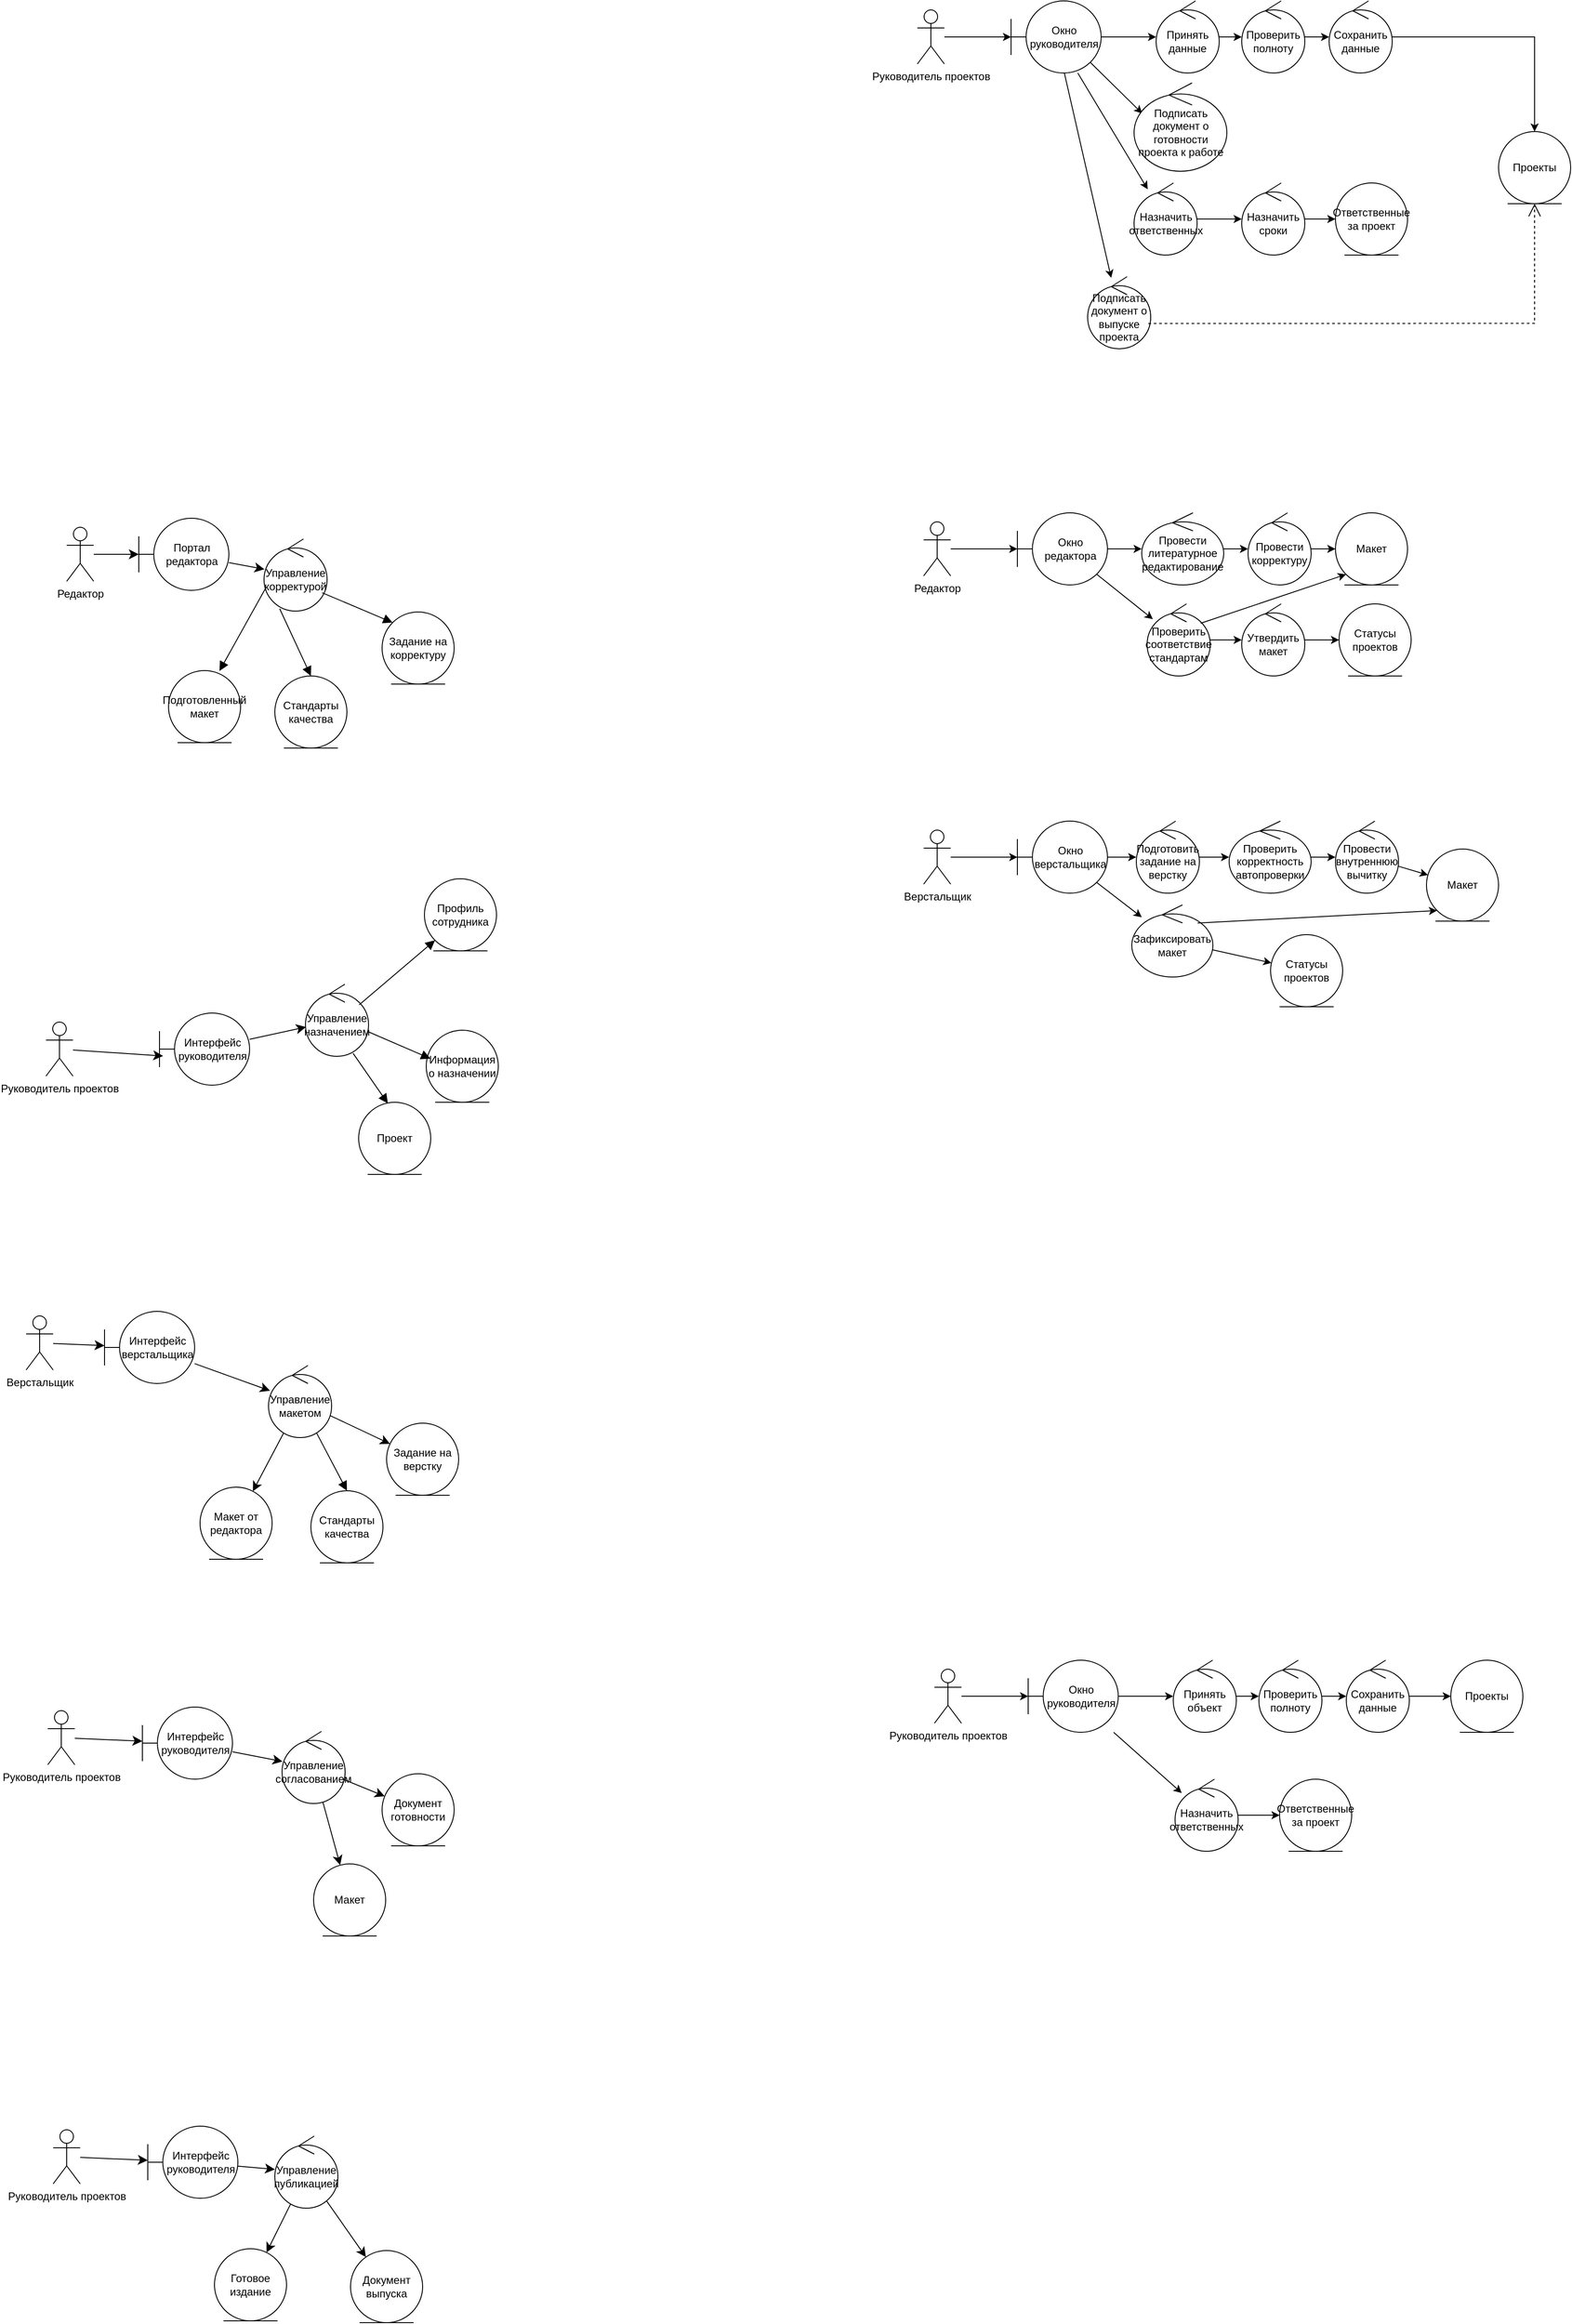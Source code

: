 <mxfile version="28.2.8">
  <diagram name="Страница — 1" id="Dmy3EzZyg0OEUsTDQze_">
    <mxGraphModel dx="1497" dy="1105" grid="0" gridSize="10" guides="1" tooltips="1" connect="1" arrows="1" fold="1" page="0" pageScale="1" pageWidth="827" pageHeight="1169" math="0" shadow="0">
      <root>
        <mxCell id="0" />
        <mxCell id="1" parent="0" />
        <mxCell id="BKL7hSzqMID5r5h3rCaM-19" value="" style="edgeStyle=none;curved=1;rounded=0;orthogonalLoop=1;jettySize=auto;html=1;fontSize=12;startSize=8;endSize=8;" parent="1" source="BKL7hSzqMID5r5h3rCaM-2" target="BKL7hSzqMID5r5h3rCaM-17" edge="1">
          <mxGeometry relative="1" as="geometry" />
        </mxCell>
        <mxCell id="BKL7hSzqMID5r5h3rCaM-2" value="Портал редактора" style="shape=umlBoundary;whiteSpace=wrap;html=1;" parent="1" vertex="1">
          <mxGeometry x="-118" y="265" width="100" height="80" as="geometry" />
        </mxCell>
        <mxCell id="BKL7hSzqMID5r5h3rCaM-32" value="" style="edgeStyle=none;curved=1;rounded=0;orthogonalLoop=1;jettySize=auto;html=1;fontSize=12;startSize=8;endSize=8;" parent="1" source="BKL7hSzqMID5r5h3rCaM-3" target="BKL7hSzqMID5r5h3rCaM-31" edge="1">
          <mxGeometry relative="1" as="geometry" />
        </mxCell>
        <mxCell id="BKL7hSzqMID5r5h3rCaM-3" value="Интерфейс руководителя" style="shape=umlBoundary;whiteSpace=wrap;html=1;" parent="1" vertex="1">
          <mxGeometry x="-95" y="814" width="100" height="80" as="geometry" />
        </mxCell>
        <mxCell id="BKL7hSzqMID5r5h3rCaM-12" value="" style="edgeStyle=none;curved=1;rounded=0;orthogonalLoop=1;jettySize=auto;html=1;fontSize=12;startSize=8;endSize=8;" parent="1" source="BKL7hSzqMID5r5h3rCaM-8" target="BKL7hSzqMID5r5h3rCaM-2" edge="1">
          <mxGeometry relative="1" as="geometry" />
        </mxCell>
        <mxCell id="BKL7hSzqMID5r5h3rCaM-8" value="Редактор" style="shape=umlActor;verticalLabelPosition=bottom;verticalAlign=top;html=1;" parent="1" vertex="1">
          <mxGeometry x="-198" y="275" width="30" height="60" as="geometry" />
        </mxCell>
        <mxCell id="BKL7hSzqMID5r5h3rCaM-16" value="" style="edgeStyle=none;curved=1;rounded=0;orthogonalLoop=1;jettySize=auto;html=1;fontSize=12;startSize=8;endSize=8;" parent="1" source="BKL7hSzqMID5r5h3rCaM-9" target="BKL7hSzqMID5r5h3rCaM-15" edge="1">
          <mxGeometry relative="1" as="geometry" />
        </mxCell>
        <mxCell id="BKL7hSzqMID5r5h3rCaM-9" value="Верстальщик" style="shape=umlActor;verticalLabelPosition=bottom;verticalAlign=top;html=1;" parent="1" vertex="1">
          <mxGeometry x="-243" y="1150" width="30" height="60" as="geometry" />
        </mxCell>
        <mxCell id="BKL7hSzqMID5r5h3rCaM-14" value="" style="edgeStyle=none;curved=1;rounded=0;orthogonalLoop=1;jettySize=auto;html=1;fontSize=12;startSize=8;endSize=8;entryX=0.04;entryY=0.595;entryDx=0;entryDy=0;entryPerimeter=0;" parent="1" source="BKL7hSzqMID5r5h3rCaM-13" target="BKL7hSzqMID5r5h3rCaM-3" edge="1">
          <mxGeometry relative="1" as="geometry">
            <mxPoint x="-208.491" y="788" as="targetPoint" />
          </mxGeometry>
        </mxCell>
        <mxCell id="BKL7hSzqMID5r5h3rCaM-13" value="Руководитель проектов" style="shape=umlActor;verticalLabelPosition=bottom;verticalAlign=top;html=1;" parent="1" vertex="1">
          <mxGeometry x="-221" y="824" width="30" height="60" as="geometry" />
        </mxCell>
        <mxCell id="BKL7hSzqMID5r5h3rCaM-40" value="" style="edgeStyle=none;curved=1;rounded=0;orthogonalLoop=1;jettySize=auto;html=1;fontSize=12;startSize=8;endSize=8;" parent="1" source="BKL7hSzqMID5r5h3rCaM-15" target="BKL7hSzqMID5r5h3rCaM-18" edge="1">
          <mxGeometry relative="1" as="geometry" />
        </mxCell>
        <mxCell id="BKL7hSzqMID5r5h3rCaM-15" value="Интерфейс верстальщика" style="shape=umlBoundary;whiteSpace=wrap;html=1;" parent="1" vertex="1">
          <mxGeometry x="-156" y="1145" width="100" height="80" as="geometry" />
        </mxCell>
        <mxCell id="BKL7hSzqMID5r5h3rCaM-17" value="Управление корректурой" style="ellipse;shape=umlControl;whiteSpace=wrap;html=1;" parent="1" vertex="1">
          <mxGeometry x="21" y="288" width="70" height="80" as="geometry" />
        </mxCell>
        <mxCell id="BKL7hSzqMID5r5h3rCaM-46" value="" style="edgeStyle=none;curved=1;rounded=0;orthogonalLoop=1;jettySize=auto;html=1;fontSize=12;startSize=8;endSize=8;" parent="1" source="BKL7hSzqMID5r5h3rCaM-18" target="BKL7hSzqMID5r5h3rCaM-42" edge="1">
          <mxGeometry relative="1" as="geometry" />
        </mxCell>
        <mxCell id="BKL7hSzqMID5r5h3rCaM-47" value="" style="edgeStyle=none;curved=1;rounded=0;orthogonalLoop=1;jettySize=auto;html=1;fontSize=12;startSize=8;endSize=8;" parent="1" source="BKL7hSzqMID5r5h3rCaM-18" target="BKL7hSzqMID5r5h3rCaM-43" edge="1">
          <mxGeometry relative="1" as="geometry" />
        </mxCell>
        <mxCell id="BKL7hSzqMID5r5h3rCaM-18" value="Управление макетом" style="ellipse;shape=umlControl;whiteSpace=wrap;html=1;" parent="1" vertex="1">
          <mxGeometry x="26" y="1205" width="70" height="80" as="geometry" />
        </mxCell>
        <mxCell id="BKL7hSzqMID5r5h3rCaM-20" value="Стандарты качества" style="ellipse;shape=umlEntity;whiteSpace=wrap;html=1;" parent="1" vertex="1">
          <mxGeometry x="33" y="440" width="80" height="80" as="geometry" />
        </mxCell>
        <mxCell id="BKL7hSzqMID5r5h3rCaM-21" value="Подготовленный макет" style="ellipse;shape=umlEntity;whiteSpace=wrap;html=1;" parent="1" vertex="1">
          <mxGeometry x="-85" y="434" width="80" height="80" as="geometry" />
        </mxCell>
        <mxCell id="BKL7hSzqMID5r5h3rCaM-22" value="Задание на корректуру" style="ellipse;shape=umlEntity;whiteSpace=wrap;html=1;" parent="1" vertex="1">
          <mxGeometry x="152" y="369" width="80" height="80" as="geometry" />
        </mxCell>
        <mxCell id="BKL7hSzqMID5r5h3rCaM-23" value="" style="endArrow=block;endFill=1;html=1;align=left;verticalAlign=top;rounded=0;fontSize=12;startSize=8;endSize=8;exitX=0.922;exitY=0.746;exitDx=0;exitDy=0;exitPerimeter=0;entryX=0;entryY=0;entryDx=0;entryDy=0;" parent="1" source="BKL7hSzqMID5r5h3rCaM-17" target="BKL7hSzqMID5r5h3rCaM-22" edge="1">
          <mxGeometry x="-1" relative="1" as="geometry">
            <mxPoint x="101" y="552" as="sourcePoint" />
            <mxPoint x="261" y="552" as="targetPoint" />
          </mxGeometry>
        </mxCell>
        <mxCell id="BKL7hSzqMID5r5h3rCaM-25" value="" style="endArrow=block;endFill=1;html=1;align=left;verticalAlign=top;rounded=0;fontSize=12;startSize=8;endSize=8;exitX=0.248;exitY=0.967;exitDx=0;exitDy=0;exitPerimeter=0;entryX=0.5;entryY=0;entryDx=0;entryDy=0;" parent="1" source="BKL7hSzqMID5r5h3rCaM-17" target="BKL7hSzqMID5r5h3rCaM-20" edge="1">
          <mxGeometry x="-1" relative="1" as="geometry">
            <mxPoint x="82" y="416" as="sourcePoint" />
            <mxPoint x="128" y="471" as="targetPoint" />
            <mxPoint as="offset" />
          </mxGeometry>
        </mxCell>
        <mxCell id="BKL7hSzqMID5r5h3rCaM-27" value="" style="endArrow=block;endFill=1;html=1;align=left;verticalAlign=top;rounded=0;fontSize=12;startSize=8;endSize=8;exitX=0.032;exitY=0.672;exitDx=0;exitDy=0;exitPerimeter=0;entryX=0.707;entryY=0.006;entryDx=0;entryDy=0;entryPerimeter=0;" parent="1" source="BKL7hSzqMID5r5h3rCaM-17" target="BKL7hSzqMID5r5h3rCaM-21" edge="1">
          <mxGeometry x="-1" relative="1" as="geometry">
            <mxPoint x="-46" y="403" as="sourcePoint" />
            <mxPoint y="458" as="targetPoint" />
          </mxGeometry>
        </mxCell>
        <mxCell id="BKL7hSzqMID5r5h3rCaM-31" value="Управление назначением" style="ellipse;shape=umlControl;whiteSpace=wrap;html=1;" parent="1" vertex="1">
          <mxGeometry x="67" y="782" width="70" height="80" as="geometry" />
        </mxCell>
        <mxCell id="BKL7hSzqMID5r5h3rCaM-33" value="Информация о назначении" style="ellipse;shape=umlEntity;whiteSpace=wrap;html=1;" parent="1" vertex="1">
          <mxGeometry x="201" y="833" width="80" height="80" as="geometry" />
        </mxCell>
        <mxCell id="BKL7hSzqMID5r5h3rCaM-34" value="Проект" style="ellipse;shape=umlEntity;whiteSpace=wrap;html=1;" parent="1" vertex="1">
          <mxGeometry x="126" y="913" width="80" height="80" as="geometry" />
        </mxCell>
        <mxCell id="BKL7hSzqMID5r5h3rCaM-35" value="" style="endArrow=block;endFill=1;html=1;align=left;verticalAlign=top;rounded=0;fontSize=12;startSize=8;endSize=8;exitX=1.008;exitY=0.664;exitDx=0;exitDy=0;exitPerimeter=0;entryX=0.059;entryY=0.395;entryDx=0;entryDy=0;entryPerimeter=0;" parent="1" source="BKL7hSzqMID5r5h3rCaM-31" target="BKL7hSzqMID5r5h3rCaM-33" edge="1">
          <mxGeometry x="-1" relative="1" as="geometry">
            <mxPoint x="146" y="819.5" as="sourcePoint" />
            <mxPoint x="192" y="874.5" as="targetPoint" />
          </mxGeometry>
        </mxCell>
        <mxCell id="BKL7hSzqMID5r5h3rCaM-36" value="" style="endArrow=block;endFill=1;html=1;align=left;verticalAlign=top;rounded=0;fontSize=12;startSize=8;endSize=8;exitX=0.755;exitY=0.959;exitDx=0;exitDy=0;exitPerimeter=0;entryX=0.405;entryY=0.016;entryDx=0;entryDy=0;entryPerimeter=0;" parent="1" source="BKL7hSzqMID5r5h3rCaM-31" target="BKL7hSzqMID5r5h3rCaM-34" edge="1">
          <mxGeometry x="-1" relative="1" as="geometry">
            <mxPoint x="117" y="844" as="sourcePoint" />
            <mxPoint x="163" y="899" as="targetPoint" />
          </mxGeometry>
        </mxCell>
        <mxCell id="BKL7hSzqMID5r5h3rCaM-37" value="Профиль сотрудника" style="ellipse;shape=umlEntity;whiteSpace=wrap;html=1;" parent="1" vertex="1">
          <mxGeometry x="199" y="665" width="80" height="80" as="geometry" />
        </mxCell>
        <mxCell id="BKL7hSzqMID5r5h3rCaM-38" value="" style="endArrow=block;endFill=1;html=1;align=left;verticalAlign=top;rounded=0;fontSize=12;startSize=8;endSize=8;exitX=0.851;exitY=0.286;exitDx=0;exitDy=0;exitPerimeter=0;entryX=0;entryY=1;entryDx=0;entryDy=0;" parent="1" source="BKL7hSzqMID5r5h3rCaM-31" target="BKL7hSzqMID5r5h3rCaM-37" edge="1">
          <mxGeometry x="-1" relative="1" as="geometry">
            <mxPoint x="158" y="842" as="sourcePoint" />
            <mxPoint x="204" y="897" as="targetPoint" />
          </mxGeometry>
        </mxCell>
        <mxCell id="BKL7hSzqMID5r5h3rCaM-41" value="Стандарты качества" style="ellipse;shape=umlEntity;whiteSpace=wrap;html=1;" parent="1" vertex="1">
          <mxGeometry x="73" y="1344" width="80" height="80" as="geometry" />
        </mxCell>
        <mxCell id="BKL7hSzqMID5r5h3rCaM-42" value="Макет от редактора" style="ellipse;shape=umlEntity;whiteSpace=wrap;html=1;" parent="1" vertex="1">
          <mxGeometry x="-50" y="1340" width="80" height="80" as="geometry" />
        </mxCell>
        <mxCell id="BKL7hSzqMID5r5h3rCaM-43" value="Задание на верстку" style="ellipse;shape=umlEntity;whiteSpace=wrap;html=1;" parent="1" vertex="1">
          <mxGeometry x="157" y="1269" width="80" height="80" as="geometry" />
        </mxCell>
        <mxCell id="BKL7hSzqMID5r5h3rCaM-44" value="" style="endArrow=block;endFill=1;html=1;align=left;verticalAlign=top;rounded=0;fontSize=12;startSize=8;endSize=8;entryX=0.5;entryY=0;entryDx=0;entryDy=0;" parent="1" source="BKL7hSzqMID5r5h3rCaM-18" target="BKL7hSzqMID5r5h3rCaM-41" edge="1">
          <mxGeometry x="-1" relative="1" as="geometry">
            <mxPoint x="74" y="1285" as="sourcePoint" />
            <mxPoint x="164" y="1391" as="targetPoint" />
            <mxPoint as="offset" />
          </mxGeometry>
        </mxCell>
        <mxCell id="BKL7hSzqMID5r5h3rCaM-52" value="" style="edgeStyle=none;curved=1;rounded=0;orthogonalLoop=1;jettySize=auto;html=1;fontSize=12;startSize=8;endSize=8;" parent="1" source="BKL7hSzqMID5r5h3rCaM-48" target="BKL7hSzqMID5r5h3rCaM-51" edge="1">
          <mxGeometry relative="1" as="geometry" />
        </mxCell>
        <mxCell id="BKL7hSzqMID5r5h3rCaM-48" value="Руководитель проектов" style="shape=umlActor;verticalLabelPosition=bottom;verticalAlign=top;html=1;" parent="1" vertex="1">
          <mxGeometry x="-219" y="1588" width="30" height="60" as="geometry" />
        </mxCell>
        <mxCell id="BKL7hSzqMID5r5h3rCaM-58" value="" style="edgeStyle=none;curved=1;rounded=0;orthogonalLoop=1;jettySize=auto;html=1;fontSize=12;startSize=8;endSize=8;" parent="1" source="BKL7hSzqMID5r5h3rCaM-51" target="BKL7hSzqMID5r5h3rCaM-56" edge="1">
          <mxGeometry relative="1" as="geometry" />
        </mxCell>
        <mxCell id="BKL7hSzqMID5r5h3rCaM-51" value="Интерфейс руководителя" style="shape=umlBoundary;whiteSpace=wrap;html=1;" parent="1" vertex="1">
          <mxGeometry x="-114" y="1584" width="100" height="80" as="geometry" />
        </mxCell>
        <mxCell id="BKL7hSzqMID5r5h3rCaM-66" value="" style="edgeStyle=none;curved=1;rounded=0;orthogonalLoop=1;jettySize=auto;html=1;fontSize=12;startSize=8;endSize=8;" parent="1" source="BKL7hSzqMID5r5h3rCaM-56" target="BKL7hSzqMID5r5h3rCaM-61" edge="1">
          <mxGeometry relative="1" as="geometry" />
        </mxCell>
        <mxCell id="BKL7hSzqMID5r5h3rCaM-67" value="" style="edgeStyle=none;curved=1;rounded=0;orthogonalLoop=1;jettySize=auto;html=1;fontSize=12;startSize=8;endSize=8;" parent="1" source="BKL7hSzqMID5r5h3rCaM-56" target="BKL7hSzqMID5r5h3rCaM-60" edge="1">
          <mxGeometry relative="1" as="geometry" />
        </mxCell>
        <mxCell id="BKL7hSzqMID5r5h3rCaM-56" value="Управление согласованием" style="ellipse;shape=umlControl;whiteSpace=wrap;html=1;" parent="1" vertex="1">
          <mxGeometry x="41" y="1611" width="70" height="80" as="geometry" />
        </mxCell>
        <mxCell id="BKL7hSzqMID5r5h3rCaM-60" value="Документ готовности" style="ellipse;shape=umlEntity;whiteSpace=wrap;html=1;" parent="1" vertex="1">
          <mxGeometry x="152" y="1658" width="80" height="80" as="geometry" />
        </mxCell>
        <mxCell id="BKL7hSzqMID5r5h3rCaM-61" value="Макет" style="ellipse;shape=umlEntity;whiteSpace=wrap;html=1;" parent="1" vertex="1">
          <mxGeometry x="76" y="1758" width="80" height="80" as="geometry" />
        </mxCell>
        <mxCell id="BKL7hSzqMID5r5h3rCaM-68" value="" style="edgeStyle=none;curved=1;rounded=0;orthogonalLoop=1;jettySize=auto;html=1;fontSize=12;startSize=8;endSize=8;" parent="1" source="BKL7hSzqMID5r5h3rCaM-69" target="BKL7hSzqMID5r5h3rCaM-71" edge="1">
          <mxGeometry relative="1" as="geometry" />
        </mxCell>
        <mxCell id="BKL7hSzqMID5r5h3rCaM-69" value="Руководитель проектов" style="shape=umlActor;verticalLabelPosition=bottom;verticalAlign=top;html=1;" parent="1" vertex="1">
          <mxGeometry x="-213" y="2053" width="30" height="60" as="geometry" />
        </mxCell>
        <mxCell id="BKL7hSzqMID5r5h3rCaM-70" value="" style="edgeStyle=none;curved=1;rounded=0;orthogonalLoop=1;jettySize=auto;html=1;fontSize=12;startSize=8;endSize=8;" parent="1" source="BKL7hSzqMID5r5h3rCaM-71" target="BKL7hSzqMID5r5h3rCaM-74" edge="1">
          <mxGeometry relative="1" as="geometry" />
        </mxCell>
        <mxCell id="BKL7hSzqMID5r5h3rCaM-71" value="Интерфейс руководителя" style="shape=umlBoundary;whiteSpace=wrap;html=1;" parent="1" vertex="1">
          <mxGeometry x="-108" y="2049" width="100" height="80" as="geometry" />
        </mxCell>
        <mxCell id="BKL7hSzqMID5r5h3rCaM-72" value="" style="edgeStyle=none;curved=1;rounded=0;orthogonalLoop=1;jettySize=auto;html=1;fontSize=12;startSize=8;endSize=8;" parent="1" source="BKL7hSzqMID5r5h3rCaM-74" target="BKL7hSzqMID5r5h3rCaM-76" edge="1">
          <mxGeometry relative="1" as="geometry" />
        </mxCell>
        <mxCell id="BKL7hSzqMID5r5h3rCaM-73" value="" style="edgeStyle=none;curved=1;rounded=0;orthogonalLoop=1;jettySize=auto;html=1;fontSize=12;startSize=8;endSize=8;" parent="1" source="BKL7hSzqMID5r5h3rCaM-74" target="BKL7hSzqMID5r5h3rCaM-75" edge="1">
          <mxGeometry relative="1" as="geometry" />
        </mxCell>
        <mxCell id="BKL7hSzqMID5r5h3rCaM-74" value="Управление публикацией" style="ellipse;shape=umlControl;whiteSpace=wrap;html=1;" parent="1" vertex="1">
          <mxGeometry x="33" y="2060" width="70" height="80" as="geometry" />
        </mxCell>
        <mxCell id="BKL7hSzqMID5r5h3rCaM-75" value="Документ выпуска" style="ellipse;shape=umlEntity;whiteSpace=wrap;html=1;" parent="1" vertex="1">
          <mxGeometry x="117" y="2187" width="80" height="80" as="geometry" />
        </mxCell>
        <mxCell id="BKL7hSzqMID5r5h3rCaM-76" value="Готовое издание" style="ellipse;shape=umlEntity;whiteSpace=wrap;html=1;" parent="1" vertex="1">
          <mxGeometry x="-34" y="2185" width="80" height="80" as="geometry" />
        </mxCell>
        <mxCell id="clYEneUToOOTJ59yBloa-11" value="" style="edgeStyle=orthogonalEdgeStyle;rounded=0;orthogonalLoop=1;jettySize=auto;html=1;" parent="1" source="clYEneUToOOTJ59yBloa-1" target="clYEneUToOOTJ59yBloa-8" edge="1">
          <mxGeometry relative="1" as="geometry" />
        </mxCell>
        <mxCell id="clYEneUToOOTJ59yBloa-1" value="Принять объект" style="ellipse;shape=umlControl;whiteSpace=wrap;html=1;" parent="1" vertex="1">
          <mxGeometry x="1030" y="1532" width="70" height="80" as="geometry" />
        </mxCell>
        <mxCell id="clYEneUToOOTJ59yBloa-6" value="" style="edgeStyle=orthogonalEdgeStyle;rounded=0;orthogonalLoop=1;jettySize=auto;html=1;" parent="1" source="clYEneUToOOTJ59yBloa-2" target="clYEneUToOOTJ59yBloa-3" edge="1">
          <mxGeometry relative="1" as="geometry" />
        </mxCell>
        <mxCell id="clYEneUToOOTJ59yBloa-2" value="Руководитель проектов" style="shape=umlActor;verticalLabelPosition=bottom;verticalAlign=top;html=1;" parent="1" vertex="1">
          <mxGeometry x="765" y="1542" width="30" height="60" as="geometry" />
        </mxCell>
        <mxCell id="clYEneUToOOTJ59yBloa-7" value="" style="edgeStyle=orthogonalEdgeStyle;rounded=0;orthogonalLoop=1;jettySize=auto;html=1;" parent="1" source="clYEneUToOOTJ59yBloa-3" target="clYEneUToOOTJ59yBloa-1" edge="1">
          <mxGeometry relative="1" as="geometry" />
        </mxCell>
        <mxCell id="hmrP-TAmWbnBBcYWX02s-4" value="" style="rounded=0;orthogonalLoop=1;jettySize=auto;html=1;" edge="1" parent="1" source="clYEneUToOOTJ59yBloa-3" target="hmrP-TAmWbnBBcYWX02s-1">
          <mxGeometry relative="1" as="geometry" />
        </mxCell>
        <mxCell id="clYEneUToOOTJ59yBloa-3" value="Окно руководителя" style="shape=umlBoundary;whiteSpace=wrap;html=1;" parent="1" vertex="1">
          <mxGeometry x="869" y="1532" width="100" height="80" as="geometry" />
        </mxCell>
        <mxCell id="clYEneUToOOTJ59yBloa-12" value="" style="edgeStyle=orthogonalEdgeStyle;rounded=0;orthogonalLoop=1;jettySize=auto;html=1;" parent="1" source="clYEneUToOOTJ59yBloa-8" target="clYEneUToOOTJ59yBloa-10" edge="1">
          <mxGeometry relative="1" as="geometry" />
        </mxCell>
        <mxCell id="clYEneUToOOTJ59yBloa-8" value="Проверить полноту" style="ellipse;shape=umlControl;whiteSpace=wrap;html=1;" parent="1" vertex="1">
          <mxGeometry x="1125" y="1532" width="70" height="80" as="geometry" />
        </mxCell>
        <mxCell id="clYEneUToOOTJ59yBloa-14" value="" style="edgeStyle=orthogonalEdgeStyle;rounded=0;orthogonalLoop=1;jettySize=auto;html=1;" parent="1" source="clYEneUToOOTJ59yBloa-10" target="clYEneUToOOTJ59yBloa-13" edge="1">
          <mxGeometry relative="1" as="geometry" />
        </mxCell>
        <mxCell id="clYEneUToOOTJ59yBloa-10" value="Сохранить данные" style="ellipse;shape=umlControl;whiteSpace=wrap;html=1;" parent="1" vertex="1">
          <mxGeometry x="1222" y="1532" width="70" height="80" as="geometry" />
        </mxCell>
        <mxCell id="clYEneUToOOTJ59yBloa-13" value="Проекты" style="ellipse;shape=umlEntity;whiteSpace=wrap;html=1;" parent="1" vertex="1">
          <mxGeometry x="1338" y="1532" width="80" height="80" as="geometry" />
        </mxCell>
        <mxCell id="hmrP-TAmWbnBBcYWX02s-5" value="" style="edgeStyle=orthogonalEdgeStyle;rounded=0;orthogonalLoop=1;jettySize=auto;html=1;" edge="1" parent="1" source="hmrP-TAmWbnBBcYWX02s-1" target="hmrP-TAmWbnBBcYWX02s-3">
          <mxGeometry relative="1" as="geometry">
            <mxPoint x="1135.0" y="1704.077" as="targetPoint" />
          </mxGeometry>
        </mxCell>
        <mxCell id="hmrP-TAmWbnBBcYWX02s-1" value="Назначить ответственных" style="ellipse;shape=umlControl;whiteSpace=wrap;html=1;" vertex="1" parent="1">
          <mxGeometry x="1032" y="1664" width="70" height="80" as="geometry" />
        </mxCell>
        <mxCell id="hmrP-TAmWbnBBcYWX02s-3" value="Ответственные за проект" style="ellipse;shape=umlEntity;whiteSpace=wrap;html=1;" vertex="1" parent="1">
          <mxGeometry x="1148" y="1664" width="80" height="80" as="geometry" />
        </mxCell>
        <mxCell id="hmrP-TAmWbnBBcYWX02s-7" value="" style="edgeStyle=orthogonalEdgeStyle;rounded=0;orthogonalLoop=1;jettySize=auto;html=1;" edge="1" parent="1" source="hmrP-TAmWbnBBcYWX02s-8" target="hmrP-TAmWbnBBcYWX02s-15">
          <mxGeometry relative="1" as="geometry" />
        </mxCell>
        <mxCell id="hmrP-TAmWbnBBcYWX02s-8" value="Принять данные" style="ellipse;shape=umlControl;whiteSpace=wrap;html=1;" vertex="1" parent="1">
          <mxGeometry x="1011" y="-309" width="70" height="80" as="geometry" />
        </mxCell>
        <mxCell id="hmrP-TAmWbnBBcYWX02s-9" value="" style="edgeStyle=orthogonalEdgeStyle;rounded=0;orthogonalLoop=1;jettySize=auto;html=1;" edge="1" parent="1" source="hmrP-TAmWbnBBcYWX02s-10" target="hmrP-TAmWbnBBcYWX02s-13">
          <mxGeometry relative="1" as="geometry" />
        </mxCell>
        <mxCell id="hmrP-TAmWbnBBcYWX02s-10" value="Руководитель проектов" style="shape=umlActor;verticalLabelPosition=bottom;verticalAlign=top;html=1;" vertex="1" parent="1">
          <mxGeometry x="746" y="-299" width="30" height="60" as="geometry" />
        </mxCell>
        <mxCell id="hmrP-TAmWbnBBcYWX02s-11" value="" style="edgeStyle=orthogonalEdgeStyle;rounded=0;orthogonalLoop=1;jettySize=auto;html=1;" edge="1" parent="1" source="hmrP-TAmWbnBBcYWX02s-13" target="hmrP-TAmWbnBBcYWX02s-8">
          <mxGeometry relative="1" as="geometry" />
        </mxCell>
        <mxCell id="hmrP-TAmWbnBBcYWX02s-12" value="" style="rounded=0;orthogonalLoop=1;jettySize=auto;html=1;" edge="1" parent="1" source="hmrP-TAmWbnBBcYWX02s-13" target="hmrP-TAmWbnBBcYWX02s-20">
          <mxGeometry relative="1" as="geometry" />
        </mxCell>
        <mxCell id="hmrP-TAmWbnBBcYWX02s-25" value="" style="rounded=0;orthogonalLoop=1;jettySize=auto;html=1;entryX=0.088;entryY=0.346;entryDx=0;entryDy=0;entryPerimeter=0;exitX=0.871;exitY=0.842;exitDx=0;exitDy=0;exitPerimeter=0;" edge="1" parent="1" source="hmrP-TAmWbnBBcYWX02s-13" target="hmrP-TAmWbnBBcYWX02s-26">
          <mxGeometry relative="1" as="geometry">
            <mxPoint x="1006.589" y="-181.36" as="targetPoint" />
          </mxGeometry>
        </mxCell>
        <mxCell id="hmrP-TAmWbnBBcYWX02s-29" value="" style="rounded=0;orthogonalLoop=1;jettySize=auto;html=1;" edge="1" parent="1" source="hmrP-TAmWbnBBcYWX02s-13" target="hmrP-TAmWbnBBcYWX02s-28">
          <mxGeometry relative="1" as="geometry" />
        </mxCell>
        <mxCell id="hmrP-TAmWbnBBcYWX02s-13" value="Окно руководителя" style="shape=umlBoundary;whiteSpace=wrap;html=1;" vertex="1" parent="1">
          <mxGeometry x="850" y="-309" width="100" height="80" as="geometry" />
        </mxCell>
        <mxCell id="hmrP-TAmWbnBBcYWX02s-14" value="" style="edgeStyle=orthogonalEdgeStyle;rounded=0;orthogonalLoop=1;jettySize=auto;html=1;" edge="1" parent="1" source="hmrP-TAmWbnBBcYWX02s-15" target="hmrP-TAmWbnBBcYWX02s-17">
          <mxGeometry relative="1" as="geometry" />
        </mxCell>
        <mxCell id="hmrP-TAmWbnBBcYWX02s-15" value="Проверить полноту" style="ellipse;shape=umlControl;whiteSpace=wrap;html=1;" vertex="1" parent="1">
          <mxGeometry x="1106" y="-309" width="70" height="80" as="geometry" />
        </mxCell>
        <mxCell id="hmrP-TAmWbnBBcYWX02s-16" value="" style="edgeStyle=orthogonalEdgeStyle;rounded=0;orthogonalLoop=1;jettySize=auto;html=1;" edge="1" parent="1" source="hmrP-TAmWbnBBcYWX02s-17" target="hmrP-TAmWbnBBcYWX02s-18">
          <mxGeometry relative="1" as="geometry" />
        </mxCell>
        <mxCell id="hmrP-TAmWbnBBcYWX02s-17" value="Сохранить данные" style="ellipse;shape=umlControl;whiteSpace=wrap;html=1;" vertex="1" parent="1">
          <mxGeometry x="1203" y="-309" width="70" height="80" as="geometry" />
        </mxCell>
        <mxCell id="hmrP-TAmWbnBBcYWX02s-18" value="Проекты" style="ellipse;shape=umlEntity;whiteSpace=wrap;html=1;" vertex="1" parent="1">
          <mxGeometry x="1391" y="-164" width="80" height="80" as="geometry" />
        </mxCell>
        <mxCell id="hmrP-TAmWbnBBcYWX02s-19" value="" style="edgeStyle=orthogonalEdgeStyle;rounded=0;orthogonalLoop=1;jettySize=auto;html=1;" edge="1" parent="1" source="hmrP-TAmWbnBBcYWX02s-20" target="hmrP-TAmWbnBBcYWX02s-22">
          <mxGeometry relative="1" as="geometry" />
        </mxCell>
        <mxCell id="hmrP-TAmWbnBBcYWX02s-20" value="Назначить ответственных" style="ellipse;shape=umlControl;whiteSpace=wrap;html=1;" vertex="1" parent="1">
          <mxGeometry x="986.5" y="-107" width="70" height="80" as="geometry" />
        </mxCell>
        <mxCell id="hmrP-TAmWbnBBcYWX02s-21" value="" style="edgeStyle=orthogonalEdgeStyle;rounded=0;orthogonalLoop=1;jettySize=auto;html=1;" edge="1" parent="1" source="hmrP-TAmWbnBBcYWX02s-22" target="hmrP-TAmWbnBBcYWX02s-23">
          <mxGeometry relative="1" as="geometry" />
        </mxCell>
        <mxCell id="hmrP-TAmWbnBBcYWX02s-22" value="Назначить сроки" style="ellipse;shape=umlControl;whiteSpace=wrap;html=1;" vertex="1" parent="1">
          <mxGeometry x="1106" y="-107" width="70" height="80" as="geometry" />
        </mxCell>
        <mxCell id="hmrP-TAmWbnBBcYWX02s-23" value="Ответственные за проект" style="ellipse;shape=umlEntity;whiteSpace=wrap;html=1;" vertex="1" parent="1">
          <mxGeometry x="1210" y="-107" width="80" height="80" as="geometry" />
        </mxCell>
        <mxCell id="hmrP-TAmWbnBBcYWX02s-26" value="Подписать документ о готовности проекта к работе" style="ellipse;shape=umlControl;whiteSpace=wrap;html=1;" vertex="1" parent="1">
          <mxGeometry x="986.5" y="-218" width="103" height="98" as="geometry" />
        </mxCell>
        <mxCell id="hmrP-TAmWbnBBcYWX02s-28" value="Подписать документ о выпуске проекта" style="ellipse;shape=umlControl;whiteSpace=wrap;html=1;" vertex="1" parent="1">
          <mxGeometry x="935" y="-3" width="70" height="80" as="geometry" />
        </mxCell>
        <mxCell id="hmrP-TAmWbnBBcYWX02s-30" value="" style="endArrow=open;endSize=12;dashed=1;html=1;rounded=0;exitX=0.962;exitY=0.648;exitDx=0;exitDy=0;exitPerimeter=0;entryX=0.5;entryY=1;entryDx=0;entryDy=0;edgeStyle=orthogonalEdgeStyle;" edge="1" parent="1" source="hmrP-TAmWbnBBcYWX02s-28" target="hmrP-TAmWbnBBcYWX02s-18">
          <mxGeometry width="160" relative="1" as="geometry">
            <mxPoint x="1050" y="52" as="sourcePoint" />
            <mxPoint x="1210" y="52" as="targetPoint" />
          </mxGeometry>
        </mxCell>
        <mxCell id="hmrP-TAmWbnBBcYWX02s-31" value="" style="edgeStyle=orthogonalEdgeStyle;rounded=0;orthogonalLoop=1;jettySize=auto;html=1;" edge="1" parent="1" source="hmrP-TAmWbnBBcYWX02s-32" target="hmrP-TAmWbnBBcYWX02s-39">
          <mxGeometry relative="1" as="geometry" />
        </mxCell>
        <mxCell id="hmrP-TAmWbnBBcYWX02s-32" value="Провести литературное редактирование" style="ellipse;shape=umlControl;whiteSpace=wrap;html=1;" vertex="1" parent="1">
          <mxGeometry x="995" y="259" width="91" height="80" as="geometry" />
        </mxCell>
        <mxCell id="hmrP-TAmWbnBBcYWX02s-33" value="" style="edgeStyle=orthogonalEdgeStyle;rounded=0;orthogonalLoop=1;jettySize=auto;html=1;" edge="1" parent="1" source="hmrP-TAmWbnBBcYWX02s-34" target="hmrP-TAmWbnBBcYWX02s-37">
          <mxGeometry relative="1" as="geometry" />
        </mxCell>
        <mxCell id="hmrP-TAmWbnBBcYWX02s-34" value="Редактор" style="shape=umlActor;verticalLabelPosition=bottom;verticalAlign=top;html=1;" vertex="1" parent="1">
          <mxGeometry x="753" y="269" width="30" height="60" as="geometry" />
        </mxCell>
        <mxCell id="hmrP-TAmWbnBBcYWX02s-35" value="" style="edgeStyle=orthogonalEdgeStyle;rounded=0;orthogonalLoop=1;jettySize=auto;html=1;" edge="1" parent="1" source="hmrP-TAmWbnBBcYWX02s-37" target="hmrP-TAmWbnBBcYWX02s-32">
          <mxGeometry relative="1" as="geometry" />
        </mxCell>
        <mxCell id="hmrP-TAmWbnBBcYWX02s-36" value="" style="rounded=0;orthogonalLoop=1;jettySize=auto;html=1;exitX=0.871;exitY=0.842;exitDx=0;exitDy=0;exitPerimeter=0;" edge="1" parent="1" source="hmrP-TAmWbnBBcYWX02s-37" target="hmrP-TAmWbnBBcYWX02s-45">
          <mxGeometry relative="1" as="geometry">
            <mxPoint x="1003" y="384" as="targetPoint" />
          </mxGeometry>
        </mxCell>
        <mxCell id="hmrP-TAmWbnBBcYWX02s-37" value="Окно редактора" style="shape=umlBoundary;whiteSpace=wrap;html=1;" vertex="1" parent="1">
          <mxGeometry x="857" y="259" width="100" height="80" as="geometry" />
        </mxCell>
        <mxCell id="hmrP-TAmWbnBBcYWX02s-66" value="" style="edgeStyle=orthogonalEdgeStyle;rounded=0;orthogonalLoop=1;jettySize=auto;html=1;" edge="1" parent="1" source="hmrP-TAmWbnBBcYWX02s-39" target="hmrP-TAmWbnBBcYWX02s-65">
          <mxGeometry relative="1" as="geometry" />
        </mxCell>
        <mxCell id="hmrP-TAmWbnBBcYWX02s-39" value="Провести корректуру" style="ellipse;shape=umlControl;whiteSpace=wrap;html=1;" vertex="1" parent="1">
          <mxGeometry x="1113" y="259" width="70" height="80" as="geometry" />
        </mxCell>
        <mxCell id="hmrP-TAmWbnBBcYWX02s-48" value="" style="edgeStyle=orthogonalEdgeStyle;rounded=0;orthogonalLoop=1;jettySize=auto;html=1;" edge="1" parent="1" source="hmrP-TAmWbnBBcYWX02s-44" target="hmrP-TAmWbnBBcYWX02s-47">
          <mxGeometry relative="1" as="geometry" />
        </mxCell>
        <mxCell id="hmrP-TAmWbnBBcYWX02s-44" value="Утвердить макет" style="ellipse;shape=umlControl;whiteSpace=wrap;html=1;" vertex="1" parent="1">
          <mxGeometry x="1106" y="360" width="70" height="80" as="geometry" />
        </mxCell>
        <mxCell id="hmrP-TAmWbnBBcYWX02s-46" value="" style="edgeStyle=orthogonalEdgeStyle;rounded=0;orthogonalLoop=1;jettySize=auto;html=1;" edge="1" parent="1" source="hmrP-TAmWbnBBcYWX02s-45" target="hmrP-TAmWbnBBcYWX02s-44">
          <mxGeometry relative="1" as="geometry" />
        </mxCell>
        <mxCell id="hmrP-TAmWbnBBcYWX02s-45" value="Проверить соответствие стандартам" style="ellipse;shape=umlControl;whiteSpace=wrap;html=1;" vertex="1" parent="1">
          <mxGeometry x="1001" y="360" width="70" height="80" as="geometry" />
        </mxCell>
        <mxCell id="hmrP-TAmWbnBBcYWX02s-47" value="Статусы проектов" style="ellipse;shape=umlEntity;whiteSpace=wrap;html=1;" vertex="1" parent="1">
          <mxGeometry x="1214" y="360" width="80" height="80" as="geometry" />
        </mxCell>
        <mxCell id="hmrP-TAmWbnBBcYWX02s-49" value="" style="edgeStyle=orthogonalEdgeStyle;rounded=0;orthogonalLoop=1;jettySize=auto;html=1;" edge="1" parent="1" source="hmrP-TAmWbnBBcYWX02s-50" target="hmrP-TAmWbnBBcYWX02s-56">
          <mxGeometry relative="1" as="geometry" />
        </mxCell>
        <mxCell id="hmrP-TAmWbnBBcYWX02s-50" value="Проверить корректность автопроверки" style="ellipse;shape=umlControl;whiteSpace=wrap;html=1;" vertex="1" parent="1">
          <mxGeometry x="1092" y="601" width="91" height="80" as="geometry" />
        </mxCell>
        <mxCell id="hmrP-TAmWbnBBcYWX02s-51" value="" style="edgeStyle=orthogonalEdgeStyle;rounded=0;orthogonalLoop=1;jettySize=auto;html=1;" edge="1" parent="1" source="hmrP-TAmWbnBBcYWX02s-52" target="hmrP-TAmWbnBBcYWX02s-55">
          <mxGeometry relative="1" as="geometry" />
        </mxCell>
        <mxCell id="hmrP-TAmWbnBBcYWX02s-52" value="Верстальщик" style="shape=umlActor;verticalLabelPosition=bottom;verticalAlign=top;html=1;" vertex="1" parent="1">
          <mxGeometry x="753" y="611" width="30" height="60" as="geometry" />
        </mxCell>
        <mxCell id="hmrP-TAmWbnBBcYWX02s-54" value="" style="rounded=0;orthogonalLoop=1;jettySize=auto;html=1;exitX=0.871;exitY=0.842;exitDx=0;exitDy=0;exitPerimeter=0;" edge="1" parent="1" source="hmrP-TAmWbnBBcYWX02s-55" target="hmrP-TAmWbnBBcYWX02s-58">
          <mxGeometry relative="1" as="geometry">
            <mxPoint x="1007.382" y="718.972" as="targetPoint" />
          </mxGeometry>
        </mxCell>
        <mxCell id="hmrP-TAmWbnBBcYWX02s-63" value="" style="edgeStyle=orthogonalEdgeStyle;rounded=0;orthogonalLoop=1;jettySize=auto;html=1;" edge="1" parent="1" source="hmrP-TAmWbnBBcYWX02s-55" target="hmrP-TAmWbnBBcYWX02s-62">
          <mxGeometry relative="1" as="geometry" />
        </mxCell>
        <mxCell id="hmrP-TAmWbnBBcYWX02s-55" value="Окно верстальщика" style="shape=umlBoundary;whiteSpace=wrap;html=1;" vertex="1" parent="1">
          <mxGeometry x="857" y="601" width="100" height="80" as="geometry" />
        </mxCell>
        <mxCell id="hmrP-TAmWbnBBcYWX02s-69" value="" style="rounded=0;orthogonalLoop=1;jettySize=auto;html=1;" edge="1" parent="1" source="hmrP-TAmWbnBBcYWX02s-56" target="hmrP-TAmWbnBBcYWX02s-68">
          <mxGeometry relative="1" as="geometry" />
        </mxCell>
        <mxCell id="hmrP-TAmWbnBBcYWX02s-56" value="Провести внутреннюю вычитку" style="ellipse;shape=umlControl;whiteSpace=wrap;html=1;" vertex="1" parent="1">
          <mxGeometry x="1210" y="601" width="70" height="80" as="geometry" />
        </mxCell>
        <mxCell id="hmrP-TAmWbnBBcYWX02s-57" value="" style="rounded=0;orthogonalLoop=1;jettySize=auto;html=1;" edge="1" parent="1" source="hmrP-TAmWbnBBcYWX02s-58" target="hmrP-TAmWbnBBcYWX02s-61">
          <mxGeometry relative="1" as="geometry" />
        </mxCell>
        <mxCell id="hmrP-TAmWbnBBcYWX02s-58" value="Зафиксировать макет" style="ellipse;shape=umlControl;whiteSpace=wrap;html=1;" vertex="1" parent="1">
          <mxGeometry x="984" y="694" width="90" height="80" as="geometry" />
        </mxCell>
        <mxCell id="hmrP-TAmWbnBBcYWX02s-61" value="Статусы проектов" style="ellipse;shape=umlEntity;whiteSpace=wrap;html=1;" vertex="1" parent="1">
          <mxGeometry x="1138" y="727" width="80" height="80" as="geometry" />
        </mxCell>
        <mxCell id="hmrP-TAmWbnBBcYWX02s-64" value="" style="edgeStyle=orthogonalEdgeStyle;rounded=0;orthogonalLoop=1;jettySize=auto;html=1;" edge="1" parent="1" source="hmrP-TAmWbnBBcYWX02s-62" target="hmrP-TAmWbnBBcYWX02s-50">
          <mxGeometry relative="1" as="geometry" />
        </mxCell>
        <mxCell id="hmrP-TAmWbnBBcYWX02s-62" value="Подготовить задание на верстку" style="ellipse;shape=umlControl;whiteSpace=wrap;html=1;" vertex="1" parent="1">
          <mxGeometry x="989" y="601" width="70" height="80" as="geometry" />
        </mxCell>
        <mxCell id="hmrP-TAmWbnBBcYWX02s-65" value="Макет" style="ellipse;shape=umlEntity;whiteSpace=wrap;html=1;" vertex="1" parent="1">
          <mxGeometry x="1210" y="259" width="80" height="80" as="geometry" />
        </mxCell>
        <mxCell id="hmrP-TAmWbnBBcYWX02s-68" value="Макет" style="ellipse;shape=umlEntity;whiteSpace=wrap;html=1;" vertex="1" parent="1">
          <mxGeometry x="1311" y="632" width="80" height="80" as="geometry" />
        </mxCell>
        <mxCell id="hmrP-TAmWbnBBcYWX02s-70" value="" style="rounded=0;orthogonalLoop=1;jettySize=auto;html=1;exitX=0.812;exitY=0.252;exitDx=0;exitDy=0;exitPerimeter=0;entryX=0;entryY=1;entryDx=0;entryDy=0;" edge="1" parent="1" source="hmrP-TAmWbnBBcYWX02s-58" target="hmrP-TAmWbnBBcYWX02s-68">
          <mxGeometry relative="1" as="geometry">
            <mxPoint x="1319" y="697" as="sourcePoint" />
            <mxPoint x="1385" y="711" as="targetPoint" />
          </mxGeometry>
        </mxCell>
        <mxCell id="hmrP-TAmWbnBBcYWX02s-71" value="" style="rounded=0;orthogonalLoop=1;jettySize=auto;html=1;exitX=0.85;exitY=0.269;exitDx=0;exitDy=0;exitPerimeter=0;entryX=0;entryY=1;entryDx=0;entryDy=0;" edge="1" parent="1" source="hmrP-TAmWbnBBcYWX02s-45" target="hmrP-TAmWbnBBcYWX02s-65">
          <mxGeometry relative="1" as="geometry">
            <mxPoint x="1103" y="483" as="sourcePoint" />
            <mxPoint x="1169" y="497" as="targetPoint" />
          </mxGeometry>
        </mxCell>
      </root>
    </mxGraphModel>
  </diagram>
</mxfile>
